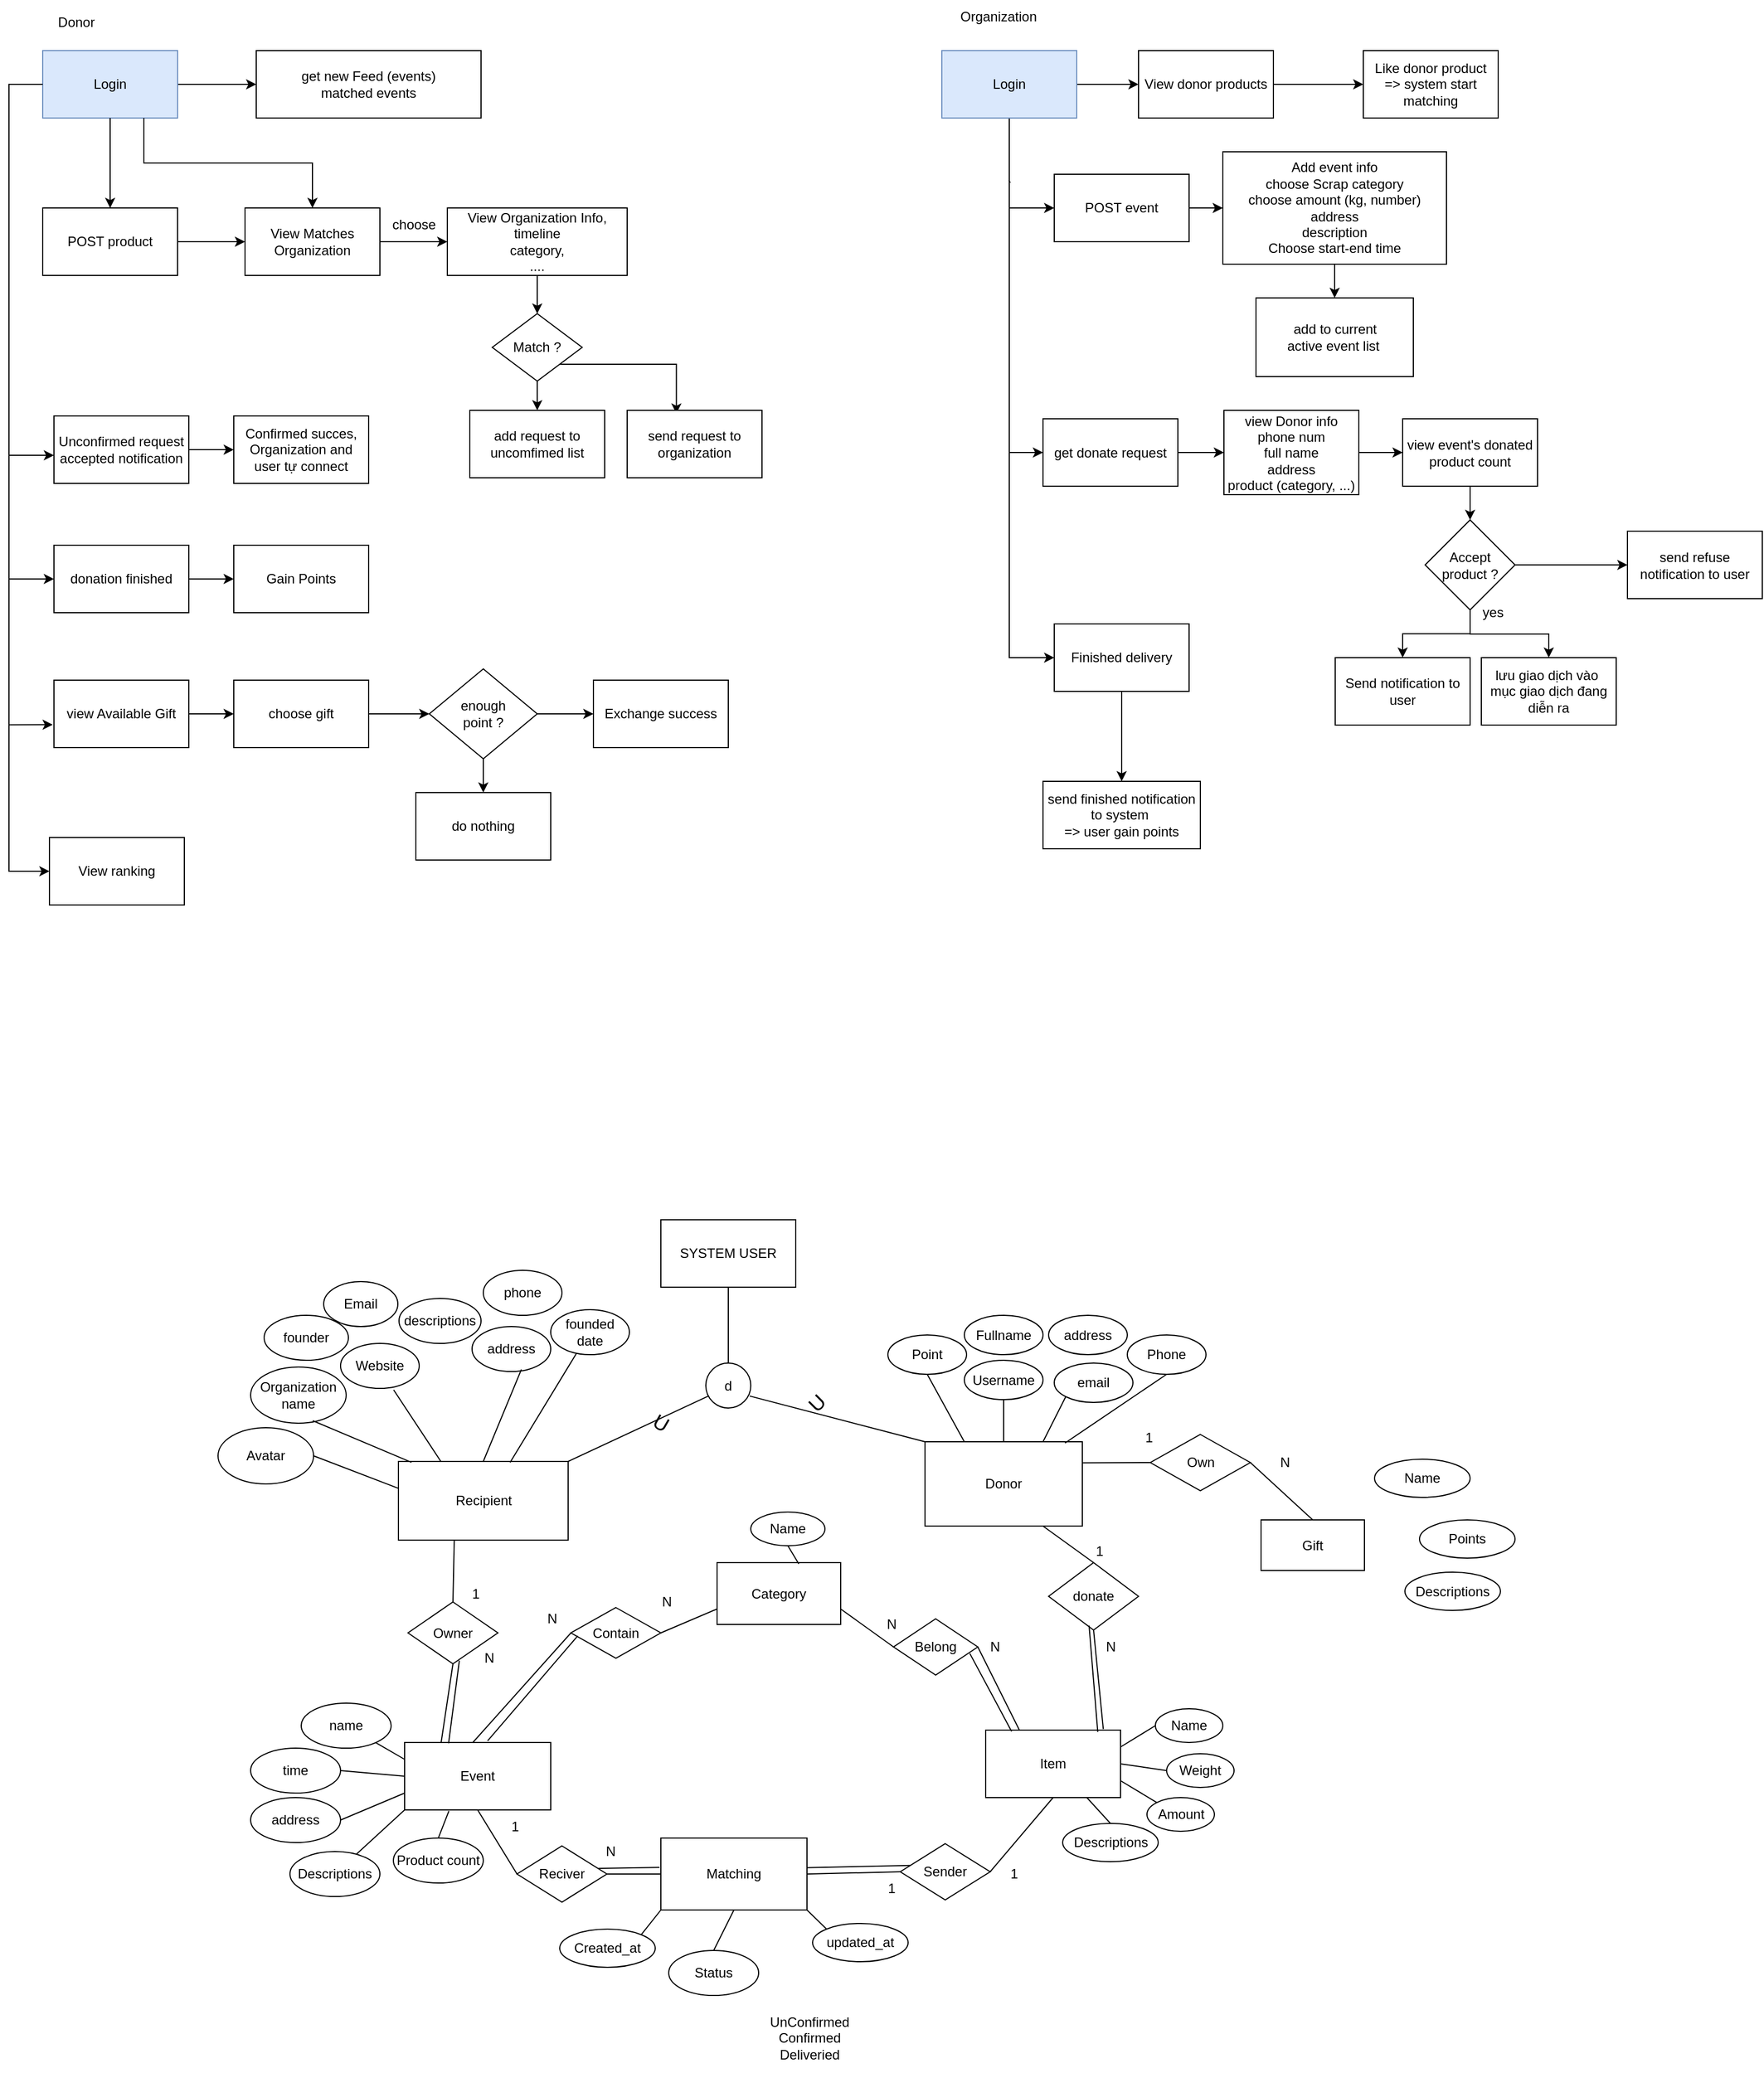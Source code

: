 <mxfile version="21.0.8" type="google"><diagram id="C5RBs43oDa-KdzZeNtuy" name="Page-1"><mxGraphModel grid="0" page="0" gridSize="10" guides="1" tooltips="1" connect="1" arrows="1" fold="1" pageScale="1" pageWidth="827" pageHeight="1169" math="0" shadow="0"><root><mxCell id="WIyWlLk6GJQsqaUBKTNV-0"/><mxCell id="WIyWlLk6GJQsqaUBKTNV-1" parent="WIyWlLk6GJQsqaUBKTNV-0"/><mxCell id="sd7J8IaDPT-aZM3Iu-fU-3" value="" style="edgeStyle=orthogonalEdgeStyle;rounded=0;orthogonalLoop=1;jettySize=auto;html=1;" edge="1" parent="WIyWlLk6GJQsqaUBKTNV-1" source="sd7J8IaDPT-aZM3Iu-fU-0" target="sd7J8IaDPT-aZM3Iu-fU-2"><mxGeometry relative="1" as="geometry"/></mxCell><mxCell id="sd7J8IaDPT-aZM3Iu-fU-6" value="" style="edgeStyle=orthogonalEdgeStyle;rounded=0;orthogonalLoop=1;jettySize=auto;html=1;" edge="1" parent="WIyWlLk6GJQsqaUBKTNV-1" source="sd7J8IaDPT-aZM3Iu-fU-0" target="sd7J8IaDPT-aZM3Iu-fU-5"><mxGeometry relative="1" as="geometry"/></mxCell><mxCell id="sd7J8IaDPT-aZM3Iu-fU-25" style="edgeStyle=orthogonalEdgeStyle;rounded=0;orthogonalLoop=1;jettySize=auto;html=1;" edge="1" parent="WIyWlLk6GJQsqaUBKTNV-1" source="sd7J8IaDPT-aZM3Iu-fU-0" target="sd7J8IaDPT-aZM3Iu-fU-22"><mxGeometry relative="1" as="geometry"><Array as="points"><mxPoint x="40" y="230"/><mxPoint x="40" y="560"/><mxPoint x="140" y="560"/></Array></mxGeometry></mxCell><mxCell id="sd7J8IaDPT-aZM3Iu-fU-36" style="edgeStyle=orthogonalEdgeStyle;rounded=0;orthogonalLoop=1;jettySize=auto;html=1;exitX=0.023;exitY=0.58;exitDx=0;exitDy=0;exitPerimeter=0;entryX=-0.009;entryY=0.661;entryDx=0;entryDy=0;entryPerimeter=0;" edge="1" parent="WIyWlLk6GJQsqaUBKTNV-1" source="sd7J8IaDPT-aZM3Iu-fU-0" target="sd7J8IaDPT-aZM3Iu-fU-37"><mxGeometry relative="1" as="geometry"><mxPoint x="80" y="800" as="targetPoint"/><Array as="points"><mxPoint x="70" y="235"/><mxPoint x="70" y="230"/><mxPoint x="40" y="230"/><mxPoint x="40" y="800"/></Array></mxGeometry></mxCell><mxCell id="sd7J8IaDPT-aZM3Iu-fU-47" style="edgeStyle=orthogonalEdgeStyle;rounded=0;orthogonalLoop=1;jettySize=auto;html=1;exitX=0;exitY=0.5;exitDx=0;exitDy=0;entryX=0;entryY=0.5;entryDx=0;entryDy=0;" edge="1" parent="WIyWlLk6GJQsqaUBKTNV-1" source="sd7J8IaDPT-aZM3Iu-fU-0" target="sd7J8IaDPT-aZM3Iu-fU-46"><mxGeometry relative="1" as="geometry"><mxPoint x="40" y="950" as="targetPoint"/><Array as="points"><mxPoint x="40" y="230"/><mxPoint x="40" y="930"/></Array></mxGeometry></mxCell><mxCell id="sd7J8IaDPT-aZM3Iu-fU-0" value="Login" style="rounded=0;whiteSpace=wrap;html=1;fillColor=#dae8fc;strokeColor=#6c8ebf;" vertex="1" parent="WIyWlLk6GJQsqaUBKTNV-1"><mxGeometry x="70" y="200" width="120" height="60" as="geometry"/></mxCell><mxCell id="sd7J8IaDPT-aZM3Iu-fU-1" value="Donor" style="text;html=1;strokeColor=none;fillColor=none;align=center;verticalAlign=middle;whiteSpace=wrap;rounded=0;" vertex="1" parent="WIyWlLk6GJQsqaUBKTNV-1"><mxGeometry x="70" y="160" width="60" height="30" as="geometry"/></mxCell><mxCell id="sd7J8IaDPT-aZM3Iu-fU-2" value="get new Feed (events)&lt;br&gt;matched events" style="rounded=0;whiteSpace=wrap;html=1;" vertex="1" parent="WIyWlLk6GJQsqaUBKTNV-1"><mxGeometry x="260" y="200" width="200" height="60" as="geometry"/></mxCell><mxCell id="sd7J8IaDPT-aZM3Iu-fU-9" value="" style="edgeStyle=orthogonalEdgeStyle;rounded=0;orthogonalLoop=1;jettySize=auto;html=1;exitX=0.75;exitY=1;exitDx=0;exitDy=0;" edge="1" parent="WIyWlLk6GJQsqaUBKTNV-1" source="sd7J8IaDPT-aZM3Iu-fU-0" target="sd7J8IaDPT-aZM3Iu-fU-8"><mxGeometry relative="1" as="geometry"/></mxCell><mxCell id="sd7J8IaDPT-aZM3Iu-fU-11" value="" style="edgeStyle=orthogonalEdgeStyle;rounded=0;orthogonalLoop=1;jettySize=auto;html=1;" edge="1" parent="WIyWlLk6GJQsqaUBKTNV-1" source="sd7J8IaDPT-aZM3Iu-fU-8" target="sd7J8IaDPT-aZM3Iu-fU-10"><mxGeometry relative="1" as="geometry"/></mxCell><mxCell id="sd7J8IaDPT-aZM3Iu-fU-8" value="View Matches Organization" style="rounded=0;whiteSpace=wrap;html=1;" vertex="1" parent="WIyWlLk6GJQsqaUBKTNV-1"><mxGeometry x="250" y="340" width="120" height="60" as="geometry"/></mxCell><mxCell id="sd7J8IaDPT-aZM3Iu-fU-18" value="" style="edgeStyle=orthogonalEdgeStyle;rounded=0;orthogonalLoop=1;jettySize=auto;html=1;" edge="1" parent="WIyWlLk6GJQsqaUBKTNV-1" source="sd7J8IaDPT-aZM3Iu-fU-10" target="sd7J8IaDPT-aZM3Iu-fU-17"><mxGeometry relative="1" as="geometry"/></mxCell><mxCell id="sd7J8IaDPT-aZM3Iu-fU-10" value="View Organization Info,&lt;br&gt;timeline&lt;br&gt;category,&lt;br&gt;...." style="rounded=0;whiteSpace=wrap;html=1;" vertex="1" parent="WIyWlLk6GJQsqaUBKTNV-1"><mxGeometry x="430" y="340" width="160" height="60" as="geometry"/></mxCell><mxCell id="sd7J8IaDPT-aZM3Iu-fU-16" value="choose" style="text;html=1;align=center;verticalAlign=middle;resizable=0;points=[];autosize=1;strokeColor=none;fillColor=none;" vertex="1" parent="WIyWlLk6GJQsqaUBKTNV-1"><mxGeometry x="370" y="340" width="60" height="30" as="geometry"/></mxCell><mxCell id="sd7J8IaDPT-aZM3Iu-fU-20" value="" style="edgeStyle=orthogonalEdgeStyle;rounded=0;orthogonalLoop=1;jettySize=auto;html=1;" edge="1" parent="WIyWlLk6GJQsqaUBKTNV-1" source="sd7J8IaDPT-aZM3Iu-fU-17" target="sd7J8IaDPT-aZM3Iu-fU-19"><mxGeometry relative="1" as="geometry"/></mxCell><mxCell id="sd7J8IaDPT-aZM3Iu-fU-27" style="edgeStyle=orthogonalEdgeStyle;rounded=0;orthogonalLoop=1;jettySize=auto;html=1;exitX=1;exitY=1;exitDx=0;exitDy=0;entryX=0.365;entryY=0.048;entryDx=0;entryDy=0;entryPerimeter=0;" edge="1" parent="WIyWlLk6GJQsqaUBKTNV-1" source="sd7J8IaDPT-aZM3Iu-fU-17" target="sd7J8IaDPT-aZM3Iu-fU-28"><mxGeometry relative="1" as="geometry"><mxPoint x="600" y="530" as="targetPoint"/></mxGeometry></mxCell><mxCell id="sd7J8IaDPT-aZM3Iu-fU-17" value="Match ?" style="rhombus;whiteSpace=wrap;html=1;rounded=0;" vertex="1" parent="WIyWlLk6GJQsqaUBKTNV-1"><mxGeometry x="470" y="434" width="80" height="60" as="geometry"/></mxCell><mxCell id="sd7J8IaDPT-aZM3Iu-fU-19" value="add request to uncomfimed list" style="whiteSpace=wrap;html=1;rounded=0;" vertex="1" parent="WIyWlLk6GJQsqaUBKTNV-1"><mxGeometry x="450" y="520" width="120" height="60" as="geometry"/></mxCell><mxCell id="sd7J8IaDPT-aZM3Iu-fU-31" value="" style="edgeStyle=orthogonalEdgeStyle;rounded=0;orthogonalLoop=1;jettySize=auto;html=1;" edge="1" parent="WIyWlLk6GJQsqaUBKTNV-1" source="sd7J8IaDPT-aZM3Iu-fU-22" target="sd7J8IaDPT-aZM3Iu-fU-30"><mxGeometry relative="1" as="geometry"/></mxCell><mxCell id="sd7J8IaDPT-aZM3Iu-fU-22" value="Unconfirmed request &lt;br&gt;accepted notification" style="rounded=0;whiteSpace=wrap;html=1;" vertex="1" parent="WIyWlLk6GJQsqaUBKTNV-1"><mxGeometry x="80" y="525" width="120" height="60" as="geometry"/></mxCell><mxCell id="sd7J8IaDPT-aZM3Iu-fU-24" value="" style="edgeStyle=orthogonalEdgeStyle;rounded=0;orthogonalLoop=1;jettySize=auto;html=1;endArrow=none;" edge="1" parent="WIyWlLk6GJQsqaUBKTNV-1" source="sd7J8IaDPT-aZM3Iu-fU-0" target="sd7J8IaDPT-aZM3Iu-fU-5"><mxGeometry relative="1" as="geometry"><mxPoint x="130" y="260" as="sourcePoint"/><mxPoint x="140" y="585" as="targetPoint"/></mxGeometry></mxCell><mxCell id="PFV_EeGXv5W2vhjSaYoJ-8" style="edgeStyle=orthogonalEdgeStyle;rounded=0;orthogonalLoop=1;jettySize=auto;html=1;exitX=1;exitY=0.5;exitDx=0;exitDy=0;" edge="1" parent="WIyWlLk6GJQsqaUBKTNV-1" source="sd7J8IaDPT-aZM3Iu-fU-5" target="sd7J8IaDPT-aZM3Iu-fU-8"><mxGeometry relative="1" as="geometry"/></mxCell><mxCell id="sd7J8IaDPT-aZM3Iu-fU-5" value="POST product" style="rounded=0;whiteSpace=wrap;html=1;" vertex="1" parent="WIyWlLk6GJQsqaUBKTNV-1"><mxGeometry x="70" y="340" width="120" height="60" as="geometry"/></mxCell><mxCell id="sd7J8IaDPT-aZM3Iu-fU-28" value="send request to organization" style="whiteSpace=wrap;html=1;rounded=0;" vertex="1" parent="WIyWlLk6GJQsqaUBKTNV-1"><mxGeometry x="590" y="520" width="120" height="60" as="geometry"/></mxCell><mxCell id="sd7J8IaDPT-aZM3Iu-fU-30" value="Confirmed succes,&lt;br&gt;Organization and user tự connect" style="rounded=0;whiteSpace=wrap;html=1;" vertex="1" parent="WIyWlLk6GJQsqaUBKTNV-1"><mxGeometry x="240" y="525" width="120" height="60" as="geometry"/></mxCell><mxCell id="sd7J8IaDPT-aZM3Iu-fU-32" value="" style="endArrow=classic;html=1;rounded=0;exitX=0;exitY=0.5;exitDx=0;exitDy=0;entryX=0;entryY=0.5;entryDx=0;entryDy=0;" edge="1" parent="WIyWlLk6GJQsqaUBKTNV-1" source="sd7J8IaDPT-aZM3Iu-fU-0" target="sd7J8IaDPT-aZM3Iu-fU-33"><mxGeometry width="50" height="50" relative="1" as="geometry"><mxPoint x="440" y="460" as="sourcePoint"/><mxPoint x="70" y="670" as="targetPoint"/><Array as="points"><mxPoint x="40" y="230"/><mxPoint x="40" y="245"/><mxPoint x="40" y="670"/></Array></mxGeometry></mxCell><mxCell id="sd7J8IaDPT-aZM3Iu-fU-35" value="" style="edgeStyle=orthogonalEdgeStyle;rounded=0;orthogonalLoop=1;jettySize=auto;html=1;" edge="1" parent="WIyWlLk6GJQsqaUBKTNV-1" source="sd7J8IaDPT-aZM3Iu-fU-33" target="sd7J8IaDPT-aZM3Iu-fU-34"><mxGeometry relative="1" as="geometry"/></mxCell><mxCell id="sd7J8IaDPT-aZM3Iu-fU-33" value="donation finished" style="rounded=0;whiteSpace=wrap;html=1;" vertex="1" parent="WIyWlLk6GJQsqaUBKTNV-1"><mxGeometry x="80" y="640" width="120" height="60" as="geometry"/></mxCell><mxCell id="sd7J8IaDPT-aZM3Iu-fU-34" value="Gain Points" style="whiteSpace=wrap;html=1;rounded=0;" vertex="1" parent="WIyWlLk6GJQsqaUBKTNV-1"><mxGeometry x="240" y="640" width="120" height="60" as="geometry"/></mxCell><mxCell id="sd7J8IaDPT-aZM3Iu-fU-39" value="" style="edgeStyle=orthogonalEdgeStyle;rounded=0;orthogonalLoop=1;jettySize=auto;html=1;" edge="1" parent="WIyWlLk6GJQsqaUBKTNV-1" source="sd7J8IaDPT-aZM3Iu-fU-37" target="sd7J8IaDPT-aZM3Iu-fU-38"><mxGeometry relative="1" as="geometry"/></mxCell><mxCell id="sd7J8IaDPT-aZM3Iu-fU-37" value="view Available Gift" style="rounded=0;whiteSpace=wrap;html=1;" vertex="1" parent="WIyWlLk6GJQsqaUBKTNV-1"><mxGeometry x="80" y="760" width="120" height="60" as="geometry"/></mxCell><mxCell id="sd7J8IaDPT-aZM3Iu-fU-41" value="" style="edgeStyle=orthogonalEdgeStyle;rounded=0;orthogonalLoop=1;jettySize=auto;html=1;" edge="1" parent="WIyWlLk6GJQsqaUBKTNV-1" source="sd7J8IaDPT-aZM3Iu-fU-38" target="sd7J8IaDPT-aZM3Iu-fU-40"><mxGeometry relative="1" as="geometry"/></mxCell><mxCell id="sd7J8IaDPT-aZM3Iu-fU-38" value="choose gift" style="rounded=0;whiteSpace=wrap;html=1;" vertex="1" parent="WIyWlLk6GJQsqaUBKTNV-1"><mxGeometry x="240" y="760" width="120" height="60" as="geometry"/></mxCell><mxCell id="sd7J8IaDPT-aZM3Iu-fU-43" value="" style="edgeStyle=orthogonalEdgeStyle;rounded=0;orthogonalLoop=1;jettySize=auto;html=1;" edge="1" parent="WIyWlLk6GJQsqaUBKTNV-1" source="sd7J8IaDPT-aZM3Iu-fU-40" target="sd7J8IaDPT-aZM3Iu-fU-42"><mxGeometry relative="1" as="geometry"/></mxCell><mxCell id="sd7J8IaDPT-aZM3Iu-fU-45" value="" style="edgeStyle=orthogonalEdgeStyle;rounded=0;orthogonalLoop=1;jettySize=auto;html=1;" edge="1" parent="WIyWlLk6GJQsqaUBKTNV-1" source="sd7J8IaDPT-aZM3Iu-fU-40" target="sd7J8IaDPT-aZM3Iu-fU-44"><mxGeometry relative="1" as="geometry"/></mxCell><mxCell id="sd7J8IaDPT-aZM3Iu-fU-40" value="enough&lt;br&gt;point ?" style="rhombus;whiteSpace=wrap;html=1;rounded=0;" vertex="1" parent="WIyWlLk6GJQsqaUBKTNV-1"><mxGeometry x="414" y="750" width="96" height="80" as="geometry"/></mxCell><mxCell id="sd7J8IaDPT-aZM3Iu-fU-42" value="Exchange success" style="whiteSpace=wrap;html=1;rounded=0;" vertex="1" parent="WIyWlLk6GJQsqaUBKTNV-1"><mxGeometry x="560" y="760" width="120" height="60" as="geometry"/></mxCell><mxCell id="sd7J8IaDPT-aZM3Iu-fU-44" value="do nothing" style="whiteSpace=wrap;html=1;rounded=0;" vertex="1" parent="WIyWlLk6GJQsqaUBKTNV-1"><mxGeometry x="402" y="860" width="120" height="60" as="geometry"/></mxCell><mxCell id="sd7J8IaDPT-aZM3Iu-fU-46" value="View ranking" style="rounded=0;whiteSpace=wrap;html=1;" vertex="1" parent="WIyWlLk6GJQsqaUBKTNV-1"><mxGeometry x="76" y="900" width="120" height="60" as="geometry"/></mxCell><mxCell id="sd7J8IaDPT-aZM3Iu-fU-55" value="`" style="edgeStyle=orthogonalEdgeStyle;rounded=0;orthogonalLoop=1;jettySize=auto;html=1;exitX=0.5;exitY=1;exitDx=0;exitDy=0;entryX=0;entryY=0.5;entryDx=0;entryDy=0;" edge="1" parent="WIyWlLk6GJQsqaUBKTNV-1" source="sd7J8IaDPT-aZM3Iu-fU-48" target="sd7J8IaDPT-aZM3Iu-fU-54"><mxGeometry relative="1" as="geometry"/></mxCell><mxCell id="sd7J8IaDPT-aZM3Iu-fU-62" style="edgeStyle=orthogonalEdgeStyle;rounded=0;orthogonalLoop=1;jettySize=auto;html=1;entryX=0;entryY=0.5;entryDx=0;entryDy=0;" edge="1" parent="WIyWlLk6GJQsqaUBKTNV-1" source="sd7J8IaDPT-aZM3Iu-fU-48" target="sd7J8IaDPT-aZM3Iu-fU-63"><mxGeometry relative="1" as="geometry"><mxPoint x="930" y="550" as="targetPoint"/></mxGeometry></mxCell><mxCell id="sd7J8IaDPT-aZM3Iu-fU-74" style="edgeStyle=orthogonalEdgeStyle;rounded=0;orthogonalLoop=1;jettySize=auto;html=1;entryX=0;entryY=0.5;entryDx=0;entryDy=0;" edge="1" parent="WIyWlLk6GJQsqaUBKTNV-1" source="sd7J8IaDPT-aZM3Iu-fU-48" target="sd7J8IaDPT-aZM3Iu-fU-75"><mxGeometry relative="1" as="geometry"><mxPoint x="1000" y="740" as="targetPoint"/><Array as="points"><mxPoint x="930" y="740"/></Array></mxGeometry></mxCell><mxCell id="PFV_EeGXv5W2vhjSaYoJ-3" style="edgeStyle=orthogonalEdgeStyle;rounded=0;orthogonalLoop=1;jettySize=auto;html=1;exitX=1;exitY=0.5;exitDx=0;exitDy=0;entryX=0;entryY=0.5;entryDx=0;entryDy=0;" edge="1" parent="WIyWlLk6GJQsqaUBKTNV-1" source="sd7J8IaDPT-aZM3Iu-fU-48" target="PFV_EeGXv5W2vhjSaYoJ-2"><mxGeometry relative="1" as="geometry"/></mxCell><mxCell id="sd7J8IaDPT-aZM3Iu-fU-48" value="Login" style="rounded=0;whiteSpace=wrap;html=1;fillColor=#dae8fc;strokeColor=#6c8ebf;" vertex="1" parent="WIyWlLk6GJQsqaUBKTNV-1"><mxGeometry x="870" y="200" width="120" height="60" as="geometry"/></mxCell><mxCell id="sd7J8IaDPT-aZM3Iu-fU-49" value="Organization" style="text;html=1;align=center;verticalAlign=middle;resizable=0;points=[];autosize=1;strokeColor=none;fillColor=none;" vertex="1" parent="WIyWlLk6GJQsqaUBKTNV-1"><mxGeometry x="875" y="155" width="90" height="30" as="geometry"/></mxCell><mxCell id="sd7J8IaDPT-aZM3Iu-fU-58" value="" style="edgeStyle=orthogonalEdgeStyle;rounded=0;orthogonalLoop=1;jettySize=auto;html=1;entryX=0;entryY=0.5;entryDx=0;entryDy=0;" edge="1" parent="WIyWlLk6GJQsqaUBKTNV-1" source="sd7J8IaDPT-aZM3Iu-fU-54" target="sd7J8IaDPT-aZM3Iu-fU-57"><mxGeometry relative="1" as="geometry"/></mxCell><mxCell id="sd7J8IaDPT-aZM3Iu-fU-54" value="POST event" style="rounded=0;whiteSpace=wrap;html=1;" vertex="1" parent="WIyWlLk6GJQsqaUBKTNV-1"><mxGeometry x="970" y="310" width="120" height="60" as="geometry"/></mxCell><mxCell id="sd7J8IaDPT-aZM3Iu-fU-60" value="" style="edgeStyle=orthogonalEdgeStyle;rounded=0;orthogonalLoop=1;jettySize=auto;html=1;" edge="1" parent="WIyWlLk6GJQsqaUBKTNV-1" source="sd7J8IaDPT-aZM3Iu-fU-57" target="sd7J8IaDPT-aZM3Iu-fU-59"><mxGeometry relative="1" as="geometry"/></mxCell><mxCell id="sd7J8IaDPT-aZM3Iu-fU-57" value="Add event info&lt;br&gt;choose Scrap category&lt;br&gt;choose amount (kg, number)&lt;br&gt;address&lt;br&gt;description&lt;br&gt;Choose start-end time" style="rounded=0;whiteSpace=wrap;html=1;" vertex="1" parent="WIyWlLk6GJQsqaUBKTNV-1"><mxGeometry x="1120" y="290" width="199" height="100" as="geometry"/></mxCell><mxCell id="sd7J8IaDPT-aZM3Iu-fU-59" value="add to current &lt;br&gt;active event list&amp;nbsp;" style="rounded=0;whiteSpace=wrap;html=1;" vertex="1" parent="WIyWlLk6GJQsqaUBKTNV-1"><mxGeometry x="1149.5" y="420" width="140" height="70" as="geometry"/></mxCell><mxCell id="sd7J8IaDPT-aZM3Iu-fU-65" value="" style="edgeStyle=orthogonalEdgeStyle;rounded=0;orthogonalLoop=1;jettySize=auto;html=1;" edge="1" parent="WIyWlLk6GJQsqaUBKTNV-1" source="sd7J8IaDPT-aZM3Iu-fU-63" target="sd7J8IaDPT-aZM3Iu-fU-64"><mxGeometry relative="1" as="geometry"/></mxCell><mxCell id="sd7J8IaDPT-aZM3Iu-fU-63" value="get donate request" style="rounded=0;whiteSpace=wrap;html=1;" vertex="1" parent="WIyWlLk6GJQsqaUBKTNV-1"><mxGeometry x="960" y="527.5" width="120" height="60" as="geometry"/></mxCell><mxCell id="sd7J8IaDPT-aZM3Iu-fU-67" value="" style="edgeStyle=orthogonalEdgeStyle;rounded=0;orthogonalLoop=1;jettySize=auto;html=1;" edge="1" parent="WIyWlLk6GJQsqaUBKTNV-1" source="sd7J8IaDPT-aZM3Iu-fU-64" target="sd7J8IaDPT-aZM3Iu-fU-66"><mxGeometry relative="1" as="geometry"/></mxCell><mxCell id="sd7J8IaDPT-aZM3Iu-fU-64" value="view Donor info&lt;br&gt;phone num&lt;br&gt;full name&lt;br&gt;address&lt;br&gt;product (category, ...)" style="rounded=0;whiteSpace=wrap;html=1;" vertex="1" parent="WIyWlLk6GJQsqaUBKTNV-1"><mxGeometry x="1121" y="520" width="120" height="75" as="geometry"/></mxCell><mxCell id="sd7J8IaDPT-aZM3Iu-fU-69" value="" style="edgeStyle=orthogonalEdgeStyle;rounded=0;orthogonalLoop=1;jettySize=auto;html=1;exitX=0.5;exitY=1;exitDx=0;exitDy=0;" edge="1" parent="WIyWlLk6GJQsqaUBKTNV-1" source="sd7J8IaDPT-aZM3Iu-fU-66" target="sd7J8IaDPT-aZM3Iu-fU-68"><mxGeometry relative="1" as="geometry"><mxPoint x="1340" y="597.5" as="sourcePoint"/></mxGeometry></mxCell><mxCell id="sd7J8IaDPT-aZM3Iu-fU-66" value="view event's donated product count" style="rounded=0;whiteSpace=wrap;html=1;" vertex="1" parent="WIyWlLk6GJQsqaUBKTNV-1"><mxGeometry x="1280" y="527.5" width="120" height="60" as="geometry"/></mxCell><mxCell id="sd7J8IaDPT-aZM3Iu-fU-71" value="" style="edgeStyle=orthogonalEdgeStyle;rounded=0;orthogonalLoop=1;jettySize=auto;html=1;" edge="1" parent="WIyWlLk6GJQsqaUBKTNV-1" source="sd7J8IaDPT-aZM3Iu-fU-68" target="sd7J8IaDPT-aZM3Iu-fU-70"><mxGeometry relative="1" as="geometry"/></mxCell><mxCell id="sd7J8IaDPT-aZM3Iu-fU-72" style="edgeStyle=orthogonalEdgeStyle;rounded=0;orthogonalLoop=1;jettySize=auto;html=1;exitX=0.5;exitY=1;exitDx=0;exitDy=0;entryX=0.5;entryY=0;entryDx=0;entryDy=0;" edge="1" parent="WIyWlLk6GJQsqaUBKTNV-1" source="sd7J8IaDPT-aZM3Iu-fU-68" target="sd7J8IaDPT-aZM3Iu-fU-73"><mxGeometry relative="1" as="geometry"><mxPoint x="1440" y="740" as="targetPoint"/><Array as="points"><mxPoint x="1340" y="719"/><mxPoint x="1410" y="719"/><mxPoint x="1410" y="740"/></Array></mxGeometry></mxCell><mxCell id="sd7J8IaDPT-aZM3Iu-fU-80" value="" style="edgeStyle=orthogonalEdgeStyle;rounded=0;orthogonalLoop=1;jettySize=auto;html=1;" edge="1" parent="WIyWlLk6GJQsqaUBKTNV-1" source="sd7J8IaDPT-aZM3Iu-fU-68" target="sd7J8IaDPT-aZM3Iu-fU-79"><mxGeometry relative="1" as="geometry"/></mxCell><mxCell id="sd7J8IaDPT-aZM3Iu-fU-68" value="Accept product ?" style="rhombus;whiteSpace=wrap;html=1;rounded=0;" vertex="1" parent="WIyWlLk6GJQsqaUBKTNV-1"><mxGeometry x="1300" y="617.5" width="80" height="80" as="geometry"/></mxCell><mxCell id="sd7J8IaDPT-aZM3Iu-fU-70" value="Send notification to user" style="whiteSpace=wrap;html=1;rounded=0;" vertex="1" parent="WIyWlLk6GJQsqaUBKTNV-1"><mxGeometry x="1220" y="740" width="120" height="60" as="geometry"/></mxCell><mxCell id="sd7J8IaDPT-aZM3Iu-fU-73" value="lưu giao dịch vào&amp;nbsp;&lt;br&gt;mục giao dịch đang diễn ra" style="rounded=0;whiteSpace=wrap;html=1;" vertex="1" parent="WIyWlLk6GJQsqaUBKTNV-1"><mxGeometry x="1350" y="740" width="120" height="60" as="geometry"/></mxCell><mxCell id="sd7J8IaDPT-aZM3Iu-fU-77" value="" style="edgeStyle=orthogonalEdgeStyle;rounded=0;orthogonalLoop=1;jettySize=auto;html=1;" edge="1" parent="WIyWlLk6GJQsqaUBKTNV-1" source="sd7J8IaDPT-aZM3Iu-fU-75" target="sd7J8IaDPT-aZM3Iu-fU-76"><mxGeometry relative="1" as="geometry"/></mxCell><mxCell id="sd7J8IaDPT-aZM3Iu-fU-75" value="Finished delivery" style="rounded=0;whiteSpace=wrap;html=1;" vertex="1" parent="WIyWlLk6GJQsqaUBKTNV-1"><mxGeometry x="970" y="710" width="120" height="60" as="geometry"/></mxCell><mxCell id="sd7J8IaDPT-aZM3Iu-fU-76" value="send finished notification to system&amp;nbsp;&lt;br&gt;=&amp;gt; user gain points" style="rounded=0;whiteSpace=wrap;html=1;" vertex="1" parent="WIyWlLk6GJQsqaUBKTNV-1"><mxGeometry x="960" y="850" width="140" height="60" as="geometry"/></mxCell><mxCell id="sd7J8IaDPT-aZM3Iu-fU-78" value="yes" style="text;html=1;align=center;verticalAlign=middle;resizable=0;points=[];autosize=1;strokeColor=none;fillColor=none;" vertex="1" parent="WIyWlLk6GJQsqaUBKTNV-1"><mxGeometry x="1340" y="685" width="40" height="30" as="geometry"/></mxCell><mxCell id="sd7J8IaDPT-aZM3Iu-fU-79" value="send refuse notification to user" style="whiteSpace=wrap;html=1;rounded=0;" vertex="1" parent="WIyWlLk6GJQsqaUBKTNV-1"><mxGeometry x="1480" y="627.5" width="120" height="60" as="geometry"/></mxCell><mxCell id="sd7J8IaDPT-aZM3Iu-fU-81" value="SYSTEM USER" style="rounded=0;whiteSpace=wrap;html=1;" vertex="1" parent="WIyWlLk6GJQsqaUBKTNV-1"><mxGeometry x="620" y="1240" width="120" height="60" as="geometry"/></mxCell><mxCell id="sd7J8IaDPT-aZM3Iu-fU-83" value="" style="endArrow=none;html=1;rounded=0;entryX=0.5;entryY=1;entryDx=0;entryDy=0;exitX=0.5;exitY=0;exitDx=0;exitDy=0;" edge="1" parent="WIyWlLk6GJQsqaUBKTNV-1" source="sd7J8IaDPT-aZM3Iu-fU-86" target="sd7J8IaDPT-aZM3Iu-fU-81"><mxGeometry width="50" height="50" relative="1" as="geometry"><mxPoint x="630" y="1400" as="sourcePoint"/><mxPoint x="680" y="1420" as="targetPoint"/></mxGeometry></mxCell><mxCell id="sd7J8IaDPT-aZM3Iu-fU-86" value="d" style="ellipse;whiteSpace=wrap;html=1;aspect=fixed;" vertex="1" parent="WIyWlLk6GJQsqaUBKTNV-1"><mxGeometry x="660" y="1367.5" width="40" height="40" as="geometry"/></mxCell><mxCell id="sd7J8IaDPT-aZM3Iu-fU-87" value="Recipient" style="rounded=0;whiteSpace=wrap;html=1;" vertex="1" parent="WIyWlLk6GJQsqaUBKTNV-1"><mxGeometry x="386.5" y="1455" width="151" height="70" as="geometry"/></mxCell><mxCell id="sd7J8IaDPT-aZM3Iu-fU-88" value="Donor" style="rounded=0;whiteSpace=wrap;html=1;container=1;" vertex="1" parent="WIyWlLk6GJQsqaUBKTNV-1"><mxGeometry x="855" y="1437.5" width="140" height="75" as="geometry"><mxRectangle x="810" y="1450" width="70" height="30" as="alternateBounds"/></mxGeometry></mxCell><mxCell id="sd7J8IaDPT-aZM3Iu-fU-89" value="" style="endArrow=none;html=1;rounded=0;entryX=0.058;entryY=0.733;entryDx=0;entryDy=0;entryPerimeter=0;exitX=1;exitY=0;exitDx=0;exitDy=0;" edge="1" parent="WIyWlLk6GJQsqaUBKTNV-1" source="sd7J8IaDPT-aZM3Iu-fU-87" target="sd7J8IaDPT-aZM3Iu-fU-86"><mxGeometry width="50" height="50" relative="1" as="geometry"><mxPoint x="560" y="1470" as="sourcePoint"/><mxPoint x="610" y="1420" as="targetPoint"/></mxGeometry></mxCell><mxCell id="sd7J8IaDPT-aZM3Iu-fU-90" value="" style="endArrow=none;html=1;rounded=0;entryX=0.975;entryY=0.733;entryDx=0;entryDy=0;entryPerimeter=0;exitX=0;exitY=0;exitDx=0;exitDy=0;" edge="1" parent="WIyWlLk6GJQsqaUBKTNV-1" source="sd7J8IaDPT-aZM3Iu-fU-88" target="sd7J8IaDPT-aZM3Iu-fU-86"><mxGeometry width="50" height="50" relative="1" as="geometry"><mxPoint x="700" y="1450" as="sourcePoint"/><mxPoint x="680" y="1420" as="targetPoint"/></mxGeometry></mxCell><mxCell id="sd7J8IaDPT-aZM3Iu-fU-92" value="Organization name" style="ellipse;whiteSpace=wrap;html=1;" vertex="1" parent="WIyWlLk6GJQsqaUBKTNV-1"><mxGeometry x="255" y="1371" width="85" height="50" as="geometry"/></mxCell><mxCell id="sd7J8IaDPT-aZM3Iu-fU-93" value="Email" style="ellipse;whiteSpace=wrap;html=1;" vertex="1" parent="WIyWlLk6GJQsqaUBKTNV-1"><mxGeometry x="320" y="1295" width="66" height="40" as="geometry"/></mxCell><mxCell id="sd7J8IaDPT-aZM3Iu-fU-94" value="phone" style="ellipse;whiteSpace=wrap;html=1;" vertex="1" parent="WIyWlLk6GJQsqaUBKTNV-1"><mxGeometry x="462" y="1285" width="70" height="40" as="geometry"/></mxCell><mxCell id="sd7J8IaDPT-aZM3Iu-fU-95" value="Website" style="ellipse;whiteSpace=wrap;html=1;" vertex="1" parent="WIyWlLk6GJQsqaUBKTNV-1"><mxGeometry x="335" y="1350" width="70" height="40" as="geometry"/></mxCell><mxCell id="sd7J8IaDPT-aZM3Iu-fU-96" value="founder" style="ellipse;whiteSpace=wrap;html=1;" vertex="1" parent="WIyWlLk6GJQsqaUBKTNV-1"><mxGeometry x="267" y="1325" width="75" height="40" as="geometry"/></mxCell><mxCell id="sd7J8IaDPT-aZM3Iu-fU-97" value="descriptions" style="ellipse;whiteSpace=wrap;html=1;" vertex="1" parent="WIyWlLk6GJQsqaUBKTNV-1"><mxGeometry x="387" y="1310" width="73" height="40" as="geometry"/></mxCell><mxCell id="sd7J8IaDPT-aZM3Iu-fU-98" value="founded date" style="ellipse;whiteSpace=wrap;html=1;" vertex="1" parent="WIyWlLk6GJQsqaUBKTNV-1"><mxGeometry x="522" y="1320" width="70" height="40" as="geometry"/></mxCell><mxCell id="sd7J8IaDPT-aZM3Iu-fU-99" value="address" style="ellipse;whiteSpace=wrap;html=1;" vertex="1" parent="WIyWlLk6GJQsqaUBKTNV-1"><mxGeometry x="452" y="1335" width="70" height="40" as="geometry"/></mxCell><mxCell id="sd7J8IaDPT-aZM3Iu-fU-100" style="edgeStyle=orthogonalEdgeStyle;rounded=0;orthogonalLoop=1;jettySize=auto;html=1;exitX=0.5;exitY=1;exitDx=0;exitDy=0;" edge="1" parent="WIyWlLk6GJQsqaUBKTNV-1" source="sd7J8IaDPT-aZM3Iu-fU-99" target="sd7J8IaDPT-aZM3Iu-fU-99"><mxGeometry relative="1" as="geometry"/></mxCell><mxCell id="sd7J8IaDPT-aZM3Iu-fU-101" value="Username" style="ellipse;whiteSpace=wrap;html=1;" vertex="1" parent="WIyWlLk6GJQsqaUBKTNV-1"><mxGeometry x="890" y="1365" width="70" height="35" as="geometry"/></mxCell><mxCell id="sd7J8IaDPT-aZM3Iu-fU-105" value="Fullname" style="ellipse;whiteSpace=wrap;html=1;" vertex="1" parent="WIyWlLk6GJQsqaUBKTNV-1"><mxGeometry x="890" y="1325" width="70" height="35" as="geometry"/></mxCell><mxCell id="sd7J8IaDPT-aZM3Iu-fU-106" value="Phone" style="ellipse;whiteSpace=wrap;html=1;" vertex="1" parent="WIyWlLk6GJQsqaUBKTNV-1"><mxGeometry x="1035" y="1342.5" width="70" height="35" as="geometry"/></mxCell><mxCell id="sd7J8IaDPT-aZM3Iu-fU-107" value="email" style="ellipse;whiteSpace=wrap;html=1;" vertex="1" parent="WIyWlLk6GJQsqaUBKTNV-1"><mxGeometry x="970" y="1367.5" width="70" height="35" as="geometry"/></mxCell><mxCell id="sd7J8IaDPT-aZM3Iu-fU-108" value="address" style="ellipse;whiteSpace=wrap;html=1;" vertex="1" parent="WIyWlLk6GJQsqaUBKTNV-1"><mxGeometry x="965" y="1325" width="70" height="35" as="geometry"/></mxCell><mxCell id="sd7J8IaDPT-aZM3Iu-fU-109" value="Event" style="rounded=0;whiteSpace=wrap;html=1;" vertex="1" parent="WIyWlLk6GJQsqaUBKTNV-1"><mxGeometry x="392" y="1705" width="130" height="60" as="geometry"/></mxCell><mxCell id="sd7J8IaDPT-aZM3Iu-fU-110" value="Item" style="rounded=0;whiteSpace=wrap;html=1;" vertex="1" parent="WIyWlLk6GJQsqaUBKTNV-1"><mxGeometry x="909" y="1694" width="120" height="60" as="geometry"/></mxCell><mxCell id="sd7J8IaDPT-aZM3Iu-fU-111" value="Category" style="rounded=0;whiteSpace=wrap;html=1;" vertex="1" parent="WIyWlLk6GJQsqaUBKTNV-1"><mxGeometry x="670" y="1545" width="110" height="55" as="geometry"/></mxCell><mxCell id="sd7J8IaDPT-aZM3Iu-fU-114" value="Point" style="ellipse;whiteSpace=wrap;html=1;" vertex="1" parent="WIyWlLk6GJQsqaUBKTNV-1"><mxGeometry x="822" y="1342.5" width="70" height="35" as="geometry"/></mxCell><mxCell id="sd7J8IaDPT-aZM3Iu-fU-115" value="donate" style="rhombus;whiteSpace=wrap;html=1;" vertex="1" parent="WIyWlLk6GJQsqaUBKTNV-1"><mxGeometry x="965" y="1545" width="80" height="60" as="geometry"/></mxCell><mxCell id="sd7J8IaDPT-aZM3Iu-fU-117" value="" style="endArrow=none;html=1;rounded=0;entryX=0.75;entryY=1;entryDx=0;entryDy=0;exitX=0.5;exitY=0;exitDx=0;exitDy=0;" edge="1" parent="WIyWlLk6GJQsqaUBKTNV-1" source="sd7J8IaDPT-aZM3Iu-fU-115" target="sd7J8IaDPT-aZM3Iu-fU-88"><mxGeometry width="50" height="50" relative="1" as="geometry"><mxPoint x="800" y="1650" as="sourcePoint"/><mxPoint x="850" y="1600" as="targetPoint"/></mxGeometry></mxCell><mxCell id="sd7J8IaDPT-aZM3Iu-fU-119" value="" style="endArrow=none;html=1;rounded=0;entryX=0.5;entryY=1;entryDx=0;entryDy=0;exitX=0.872;exitY=-0.016;exitDx=0;exitDy=0;exitPerimeter=0;" edge="1" parent="WIyWlLk6GJQsqaUBKTNV-1" source="sd7J8IaDPT-aZM3Iu-fU-110" target="sd7J8IaDPT-aZM3Iu-fU-115"><mxGeometry width="50" height="50" relative="1" as="geometry"><mxPoint x="800" y="1650" as="sourcePoint"/><mxPoint x="850" y="1600" as="targetPoint"/></mxGeometry></mxCell><mxCell id="sd7J8IaDPT-aZM3Iu-fU-121" value="1" style="text;html=1;align=center;verticalAlign=middle;resizable=0;points=[];autosize=1;strokeColor=none;fillColor=none;" vertex="1" parent="WIyWlLk6GJQsqaUBKTNV-1"><mxGeometry x="995" y="1520" width="30" height="30" as="geometry"/></mxCell><mxCell id="sd7J8IaDPT-aZM3Iu-fU-122" value="N" style="text;html=1;align=center;verticalAlign=middle;resizable=0;points=[];autosize=1;strokeColor=none;fillColor=none;" vertex="1" parent="WIyWlLk6GJQsqaUBKTNV-1"><mxGeometry x="1005" y="1605" width="30" height="30" as="geometry"/></mxCell><mxCell id="sd7J8IaDPT-aZM3Iu-fU-123" value="" style="endArrow=none;html=1;rounded=0;entryX=0.45;entryY=0.935;entryDx=0;entryDy=0;entryPerimeter=0;exitX=0.831;exitY=0.027;exitDx=0;exitDy=0;exitPerimeter=0;" edge="1" parent="WIyWlLk6GJQsqaUBKTNV-1" source="sd7J8IaDPT-aZM3Iu-fU-110" target="sd7J8IaDPT-aZM3Iu-fU-115"><mxGeometry width="50" height="50" relative="1" as="geometry"><mxPoint x="900" y="1710" as="sourcePoint"/><mxPoint x="910" y="1640" as="targetPoint"/></mxGeometry></mxCell><mxCell id="sd7J8IaDPT-aZM3Iu-fU-126" value="Belong" style="rhombus;whiteSpace=wrap;html=1;" vertex="1" parent="WIyWlLk6GJQsqaUBKTNV-1"><mxGeometry x="827" y="1595" width="75" height="50" as="geometry"/></mxCell><mxCell id="sd7J8IaDPT-aZM3Iu-fU-127" value="" style="endArrow=none;html=1;rounded=0;entryX=1;entryY=0.75;entryDx=0;entryDy=0;exitX=0;exitY=0.5;exitDx=0;exitDy=0;" edge="1" parent="WIyWlLk6GJQsqaUBKTNV-1" source="sd7J8IaDPT-aZM3Iu-fU-126" target="sd7J8IaDPT-aZM3Iu-fU-111"><mxGeometry width="50" height="50" relative="1" as="geometry"><mxPoint x="800" y="1650" as="sourcePoint"/><mxPoint x="850" y="1600" as="targetPoint"/></mxGeometry></mxCell><mxCell id="sd7J8IaDPT-aZM3Iu-fU-128" value="" style="endArrow=none;html=1;rounded=0;entryX=1;entryY=0.5;entryDx=0;entryDy=0;exitX=0.25;exitY=0;exitDx=0;exitDy=0;" edge="1" parent="WIyWlLk6GJQsqaUBKTNV-1" source="sd7J8IaDPT-aZM3Iu-fU-110" target="sd7J8IaDPT-aZM3Iu-fU-126"><mxGeometry width="50" height="50" relative="1" as="geometry"><mxPoint x="800" y="1650" as="sourcePoint"/><mxPoint x="850" y="1600" as="targetPoint"/></mxGeometry></mxCell><mxCell id="sd7J8IaDPT-aZM3Iu-fU-129" value="" style="endArrow=none;html=1;rounded=0;entryX=0.905;entryY=0.616;entryDx=0;entryDy=0;entryPerimeter=0;exitX=0.192;exitY=0.018;exitDx=0;exitDy=0;exitPerimeter=0;" edge="1" parent="WIyWlLk6GJQsqaUBKTNV-1" source="sd7J8IaDPT-aZM3Iu-fU-110" target="sd7J8IaDPT-aZM3Iu-fU-126"><mxGeometry width="50" height="50" relative="1" as="geometry"><mxPoint x="890" y="1680" as="sourcePoint"/><mxPoint x="850" y="1600" as="targetPoint"/></mxGeometry></mxCell><mxCell id="sd7J8IaDPT-aZM3Iu-fU-130" value="N" style="text;html=1;align=center;verticalAlign=middle;resizable=0;points=[];autosize=1;strokeColor=none;fillColor=none;" vertex="1" parent="WIyWlLk6GJQsqaUBKTNV-1"><mxGeometry x="810" y="1585" width="30" height="30" as="geometry"/></mxCell><mxCell id="sd7J8IaDPT-aZM3Iu-fU-131" value="N" style="text;html=1;align=center;verticalAlign=middle;resizable=0;points=[];autosize=1;strokeColor=none;fillColor=none;" vertex="1" parent="WIyWlLk6GJQsqaUBKTNV-1"><mxGeometry x="902" y="1605" width="30" height="30" as="geometry"/></mxCell><mxCell id="sd7J8IaDPT-aZM3Iu-fU-132" value="Contain" style="rhombus;whiteSpace=wrap;html=1;" vertex="1" parent="WIyWlLk6GJQsqaUBKTNV-1"><mxGeometry x="540" y="1585" width="80" height="45" as="geometry"/></mxCell><mxCell id="sd7J8IaDPT-aZM3Iu-fU-133" value="" style="endArrow=none;html=1;rounded=0;entryX=0;entryY=0.75;entryDx=0;entryDy=0;exitX=1;exitY=0.5;exitDx=0;exitDy=0;" edge="1" parent="WIyWlLk6GJQsqaUBKTNV-1" source="sd7J8IaDPT-aZM3Iu-fU-132" target="sd7J8IaDPT-aZM3Iu-fU-111"><mxGeometry width="50" height="50" relative="1" as="geometry"><mxPoint x="660" y="1630" as="sourcePoint"/><mxPoint x="850" y="1600" as="targetPoint"/></mxGeometry></mxCell><mxCell id="sd7J8IaDPT-aZM3Iu-fU-134" value="" style="endArrow=none;html=1;rounded=0;entryX=0;entryY=0.5;entryDx=0;entryDy=0;exitX=0.467;exitY=0;exitDx=0;exitDy=0;exitPerimeter=0;" edge="1" parent="WIyWlLk6GJQsqaUBKTNV-1" source="sd7J8IaDPT-aZM3Iu-fU-109" target="sd7J8IaDPT-aZM3Iu-fU-132"><mxGeometry width="50" height="50" relative="1" as="geometry"><mxPoint x="800" y="1650" as="sourcePoint"/><mxPoint x="850" y="1600" as="targetPoint"/></mxGeometry></mxCell><mxCell id="sd7J8IaDPT-aZM3Iu-fU-135" value="" style="endArrow=none;html=1;rounded=0;entryX=0.075;entryY=0.56;entryDx=0;entryDy=0;entryPerimeter=0;exitX=0.568;exitY=-0.024;exitDx=0;exitDy=0;exitPerimeter=0;" edge="1" parent="WIyWlLk6GJQsqaUBKTNV-1" source="sd7J8IaDPT-aZM3Iu-fU-109" target="sd7J8IaDPT-aZM3Iu-fU-132"><mxGeometry width="50" height="50" relative="1" as="geometry"><mxPoint x="500" y="1680" as="sourcePoint"/><mxPoint x="550" y="1620" as="targetPoint"/></mxGeometry></mxCell><mxCell id="sd7J8IaDPT-aZM3Iu-fU-136" value="N" style="text;html=1;align=center;verticalAlign=middle;resizable=0;points=[];autosize=1;strokeColor=none;fillColor=none;" vertex="1" parent="WIyWlLk6GJQsqaUBKTNV-1"><mxGeometry x="507.5" y="1580" width="30" height="30" as="geometry"/></mxCell><mxCell id="sd7J8IaDPT-aZM3Iu-fU-137" value="N" style="text;html=1;align=center;verticalAlign=middle;resizable=0;points=[];autosize=1;strokeColor=none;fillColor=none;" vertex="1" parent="WIyWlLk6GJQsqaUBKTNV-1"><mxGeometry x="610" y="1565" width="30" height="30" as="geometry"/></mxCell><mxCell id="sd7J8IaDPT-aZM3Iu-fU-139" value="Owner" style="rhombus;whiteSpace=wrap;html=1;" vertex="1" parent="WIyWlLk6GJQsqaUBKTNV-1"><mxGeometry x="395" y="1580" width="80" height="55" as="geometry"/></mxCell><mxCell id="sd7J8IaDPT-aZM3Iu-fU-140" value="" style="endArrow=none;html=1;rounded=0;exitX=0.5;exitY=0;exitDx=0;exitDy=0;entryX=0.329;entryY=0.993;entryDx=0;entryDy=0;entryPerimeter=0;" edge="1" parent="WIyWlLk6GJQsqaUBKTNV-1" source="sd7J8IaDPT-aZM3Iu-fU-139" target="sd7J8IaDPT-aZM3Iu-fU-87"><mxGeometry width="50" height="50" relative="1" as="geometry"><mxPoint x="800" y="1650" as="sourcePoint"/><mxPoint x="460" y="1550" as="targetPoint"/></mxGeometry></mxCell><mxCell id="sd7J8IaDPT-aZM3Iu-fU-141" value="" style="endArrow=none;html=1;rounded=0;entryX=0.5;entryY=1;entryDx=0;entryDy=0;exitX=0.25;exitY=0;exitDx=0;exitDy=0;" edge="1" parent="WIyWlLk6GJQsqaUBKTNV-1" source="sd7J8IaDPT-aZM3Iu-fU-109" target="sd7J8IaDPT-aZM3Iu-fU-139"><mxGeometry width="50" height="50" relative="1" as="geometry"><mxPoint x="445" y="1590" as="sourcePoint"/><mxPoint x="446" y="1533" as="targetPoint"/></mxGeometry></mxCell><mxCell id="sd7J8IaDPT-aZM3Iu-fU-143" value="" style="endArrow=none;html=1;rounded=0;entryX=0.571;entryY=0.95;entryDx=0;entryDy=0;entryPerimeter=0;exitX=0.301;exitY=0.011;exitDx=0;exitDy=0;exitPerimeter=0;" edge="1" parent="WIyWlLk6GJQsqaUBKTNV-1" source="sd7J8IaDPT-aZM3Iu-fU-109" target="sd7J8IaDPT-aZM3Iu-fU-139"><mxGeometry width="50" height="50" relative="1" as="geometry"><mxPoint x="800" y="1650" as="sourcePoint"/><mxPoint x="850" y="1600" as="targetPoint"/></mxGeometry></mxCell><mxCell id="sd7J8IaDPT-aZM3Iu-fU-144" value="N" style="text;html=1;align=center;verticalAlign=middle;resizable=0;points=[];autosize=1;strokeColor=none;fillColor=none;" vertex="1" parent="WIyWlLk6GJQsqaUBKTNV-1"><mxGeometry x="452" y="1615" width="30" height="30" as="geometry"/></mxCell><mxCell id="sd7J8IaDPT-aZM3Iu-fU-145" value="1" style="text;html=1;align=center;verticalAlign=middle;resizable=0;points=[];autosize=1;strokeColor=none;fillColor=none;" vertex="1" parent="WIyWlLk6GJQsqaUBKTNV-1"><mxGeometry x="440" y="1557.5" width="30" height="30" as="geometry"/></mxCell><mxCell id="sd7J8IaDPT-aZM3Iu-fU-146" value="Matching" style="rounded=0;whiteSpace=wrap;html=1;" vertex="1" parent="WIyWlLk6GJQsqaUBKTNV-1"><mxGeometry x="620" y="1790" width="130" height="64" as="geometry"/></mxCell><mxCell id="sd7J8IaDPT-aZM3Iu-fU-147" value="Reciver" style="rhombus;whiteSpace=wrap;html=1;" vertex="1" parent="WIyWlLk6GJQsqaUBKTNV-1"><mxGeometry x="492" y="1797" width="80" height="50" as="geometry"/></mxCell><mxCell id="sd7J8IaDPT-aZM3Iu-fU-148" value="" style="endArrow=none;html=1;rounded=0;entryX=0.5;entryY=1;entryDx=0;entryDy=0;exitX=0;exitY=0.5;exitDx=0;exitDy=0;" edge="1" parent="WIyWlLk6GJQsqaUBKTNV-1" source="sd7J8IaDPT-aZM3Iu-fU-147" target="sd7J8IaDPT-aZM3Iu-fU-109"><mxGeometry width="50" height="50" relative="1" as="geometry"><mxPoint x="820" y="1680" as="sourcePoint"/><mxPoint x="870" y="1630" as="targetPoint"/></mxGeometry></mxCell><mxCell id="sd7J8IaDPT-aZM3Iu-fU-149" value="" style="endArrow=none;html=1;rounded=0;entryX=0;entryY=0.5;entryDx=0;entryDy=0;exitX=1;exitY=0.5;exitDx=0;exitDy=0;" edge="1" parent="WIyWlLk6GJQsqaUBKTNV-1" source="sd7J8IaDPT-aZM3Iu-fU-147" target="sd7J8IaDPT-aZM3Iu-fU-146"><mxGeometry width="50" height="50" relative="1" as="geometry"><mxPoint x="540" y="1815" as="sourcePoint"/><mxPoint x="505" y="1750" as="targetPoint"/></mxGeometry></mxCell><mxCell id="sd7J8IaDPT-aZM3Iu-fU-150" value="" style="endArrow=none;html=1;rounded=0;exitX=-0.009;exitY=0.408;exitDx=0;exitDy=0;exitPerimeter=0;entryX=0.904;entryY=0.4;entryDx=0;entryDy=0;entryPerimeter=0;" edge="1" parent="WIyWlLk6GJQsqaUBKTNV-1" source="sd7J8IaDPT-aZM3Iu-fU-146" target="sd7J8IaDPT-aZM3Iu-fU-147"><mxGeometry width="50" height="50" relative="1" as="geometry"><mxPoint x="820" y="1680" as="sourcePoint"/><mxPoint x="610" y="1770" as="targetPoint"/></mxGeometry></mxCell><mxCell id="sd7J8IaDPT-aZM3Iu-fU-152" value="Sender" style="rhombus;whiteSpace=wrap;html=1;" vertex="1" parent="WIyWlLk6GJQsqaUBKTNV-1"><mxGeometry x="833" y="1795" width="80" height="50" as="geometry"/></mxCell><mxCell id="sd7J8IaDPT-aZM3Iu-fU-153" value="" style="endArrow=none;html=1;rounded=0;entryX=1;entryY=0.5;entryDx=0;entryDy=0;exitX=0;exitY=0.5;exitDx=0;exitDy=0;" edge="1" parent="WIyWlLk6GJQsqaUBKTNV-1" source="sd7J8IaDPT-aZM3Iu-fU-152" target="sd7J8IaDPT-aZM3Iu-fU-146"><mxGeometry width="50" height="50" relative="1" as="geometry"><mxPoint x="870" y="1730" as="sourcePoint"/><mxPoint x="920" y="1680" as="targetPoint"/></mxGeometry></mxCell><mxCell id="sd7J8IaDPT-aZM3Iu-fU-154" value="" style="endArrow=none;html=1;rounded=0;entryX=0.5;entryY=1;entryDx=0;entryDy=0;exitX=1;exitY=0.5;exitDx=0;exitDy=0;" edge="1" parent="WIyWlLk6GJQsqaUBKTNV-1" source="sd7J8IaDPT-aZM3Iu-fU-152" target="sd7J8IaDPT-aZM3Iu-fU-110"><mxGeometry width="50" height="50" relative="1" as="geometry"><mxPoint x="870" y="1730" as="sourcePoint"/><mxPoint x="920" y="1680" as="targetPoint"/></mxGeometry></mxCell><mxCell id="sd7J8IaDPT-aZM3Iu-fU-156" value="" style="endArrow=none;html=1;rounded=0;exitX=0.111;exitY=0.388;exitDx=0;exitDy=0;exitPerimeter=0;entryX=0.997;entryY=0.412;entryDx=0;entryDy=0;entryPerimeter=0;" edge="1" parent="WIyWlLk6GJQsqaUBKTNV-1" source="sd7J8IaDPT-aZM3Iu-fU-152" target="sd7J8IaDPT-aZM3Iu-fU-146"><mxGeometry width="50" height="50" relative="1" as="geometry"><mxPoint x="820" y="1790" as="sourcePoint"/><mxPoint x="770" y="1800" as="targetPoint"/></mxGeometry></mxCell><mxCell id="sd7J8IaDPT-aZM3Iu-fU-158" value="1" style="text;html=1;align=center;verticalAlign=middle;resizable=0;points=[];autosize=1;strokeColor=none;fillColor=none;" vertex="1" parent="WIyWlLk6GJQsqaUBKTNV-1"><mxGeometry x="810" y="1820" width="30" height="30" as="geometry"/></mxCell><mxCell id="sd7J8IaDPT-aZM3Iu-fU-159" value="1" style="text;html=1;align=center;verticalAlign=middle;resizable=0;points=[];autosize=1;strokeColor=none;fillColor=none;" vertex="1" parent="WIyWlLk6GJQsqaUBKTNV-1"><mxGeometry x="919" y="1807" width="30" height="30" as="geometry"/></mxCell><mxCell id="sd7J8IaDPT-aZM3Iu-fU-161" value="N" style="text;html=1;align=center;verticalAlign=middle;resizable=0;points=[];autosize=1;strokeColor=none;fillColor=none;" vertex="1" parent="WIyWlLk6GJQsqaUBKTNV-1"><mxGeometry x="560" y="1787" width="30" height="30" as="geometry"/></mxCell><mxCell id="sd7J8IaDPT-aZM3Iu-fU-162" value="1" style="text;html=1;align=center;verticalAlign=middle;resizable=0;points=[];autosize=1;strokeColor=none;fillColor=none;" vertex="1" parent="WIyWlLk6GJQsqaUBKTNV-1"><mxGeometry x="475" y="1765" width="30" height="30" as="geometry"/></mxCell><mxCell id="sd7J8IaDPT-aZM3Iu-fU-163" value="Name" style="ellipse;whiteSpace=wrap;html=1;" vertex="1" parent="WIyWlLk6GJQsqaUBKTNV-1"><mxGeometry x="700" y="1500" width="66" height="30" as="geometry"/></mxCell><mxCell id="sd7J8IaDPT-aZM3Iu-fU-166" value="Name" style="ellipse;whiteSpace=wrap;html=1;" vertex="1" parent="WIyWlLk6GJQsqaUBKTNV-1"><mxGeometry x="1060" y="1675" width="60" height="30" as="geometry"/></mxCell><mxCell id="sd7J8IaDPT-aZM3Iu-fU-167" value="Weight" style="ellipse;whiteSpace=wrap;html=1;" vertex="1" parent="WIyWlLk6GJQsqaUBKTNV-1"><mxGeometry x="1070" y="1715" width="60" height="30" as="geometry"/></mxCell><mxCell id="sd7J8IaDPT-aZM3Iu-fU-169" value="Amount" style="ellipse;whiteSpace=wrap;html=1;" vertex="1" parent="WIyWlLk6GJQsqaUBKTNV-1"><mxGeometry x="1052.5" y="1754" width="60" height="30" as="geometry"/></mxCell><mxCell id="sd7J8IaDPT-aZM3Iu-fU-170" value="time" style="ellipse;whiteSpace=wrap;html=1;" vertex="1" parent="WIyWlLk6GJQsqaUBKTNV-1"><mxGeometry x="255" y="1710" width="80" height="40" as="geometry"/></mxCell><mxCell id="sd7J8IaDPT-aZM3Iu-fU-171" value="name" style="ellipse;whiteSpace=wrap;html=1;" vertex="1" parent="WIyWlLk6GJQsqaUBKTNV-1"><mxGeometry x="300" y="1670" width="80" height="40" as="geometry"/></mxCell><mxCell id="sd7J8IaDPT-aZM3Iu-fU-172" value="address" style="ellipse;whiteSpace=wrap;html=1;" vertex="1" parent="WIyWlLk6GJQsqaUBKTNV-1"><mxGeometry x="255" y="1754" width="80" height="40" as="geometry"/></mxCell><mxCell id="sd7J8IaDPT-aZM3Iu-fU-173" value="Descriptions" style="ellipse;whiteSpace=wrap;html=1;" vertex="1" parent="WIyWlLk6GJQsqaUBKTNV-1"><mxGeometry x="290" y="1802" width="80" height="40" as="geometry"/></mxCell><mxCell id="sd7J8IaDPT-aZM3Iu-fU-174" value="Product count" style="ellipse;whiteSpace=wrap;html=1;" vertex="1" parent="WIyWlLk6GJQsqaUBKTNV-1"><mxGeometry x="382" y="1790" width="80" height="40" as="geometry"/></mxCell><mxCell id="sd7J8IaDPT-aZM3Iu-fU-176" value="Descriptions" style="ellipse;whiteSpace=wrap;html=1;" vertex="1" parent="WIyWlLk6GJQsqaUBKTNV-1"><mxGeometry x="977.5" y="1777" width="85" height="34" as="geometry"/></mxCell><mxCell id="sd7J8IaDPT-aZM3Iu-fU-177" value="Status" style="ellipse;whiteSpace=wrap;html=1;" vertex="1" parent="WIyWlLk6GJQsqaUBKTNV-1"><mxGeometry x="627" y="1890" width="80" height="40" as="geometry"/></mxCell><mxCell id="sd7J8IaDPT-aZM3Iu-fU-180" value="UnConfirmed&lt;br&gt;Confirmed&lt;br&gt;Deliveried" style="text;html=1;align=center;verticalAlign=middle;resizable=0;points=[];autosize=1;strokeColor=none;fillColor=none;" vertex="1" parent="WIyWlLk6GJQsqaUBKTNV-1"><mxGeometry x="707" y="1938" width="90" height="60" as="geometry"/></mxCell><mxCell id="sd7J8IaDPT-aZM3Iu-fU-181" value="" style="endArrow=none;html=1;rounded=0;entryX=0.627;entryY=0.955;entryDx=0;entryDy=0;entryPerimeter=0;exitX=0.5;exitY=0;exitDx=0;exitDy=0;" edge="1" parent="WIyWlLk6GJQsqaUBKTNV-1" source="sd7J8IaDPT-aZM3Iu-fU-87" target="sd7J8IaDPT-aZM3Iu-fU-99"><mxGeometry width="50" height="50" relative="1" as="geometry"><mxPoint x="750" y="1570" as="sourcePoint"/><mxPoint x="800" y="1520" as="targetPoint"/></mxGeometry></mxCell><mxCell id="sd7J8IaDPT-aZM3Iu-fU-182" value="" style="endArrow=none;html=1;rounded=0;entryX=0;entryY=1;entryDx=0;entryDy=0;exitX=0.75;exitY=0;exitDx=0;exitDy=0;" edge="1" parent="WIyWlLk6GJQsqaUBKTNV-1" source="sd7J8IaDPT-aZM3Iu-fU-88" target="sd7J8IaDPT-aZM3Iu-fU-107"><mxGeometry width="50" height="50" relative="1" as="geometry"><mxPoint x="930" y="1420" as="sourcePoint"/><mxPoint x="800" y="1520" as="targetPoint"/></mxGeometry></mxCell><mxCell id="sd7J8IaDPT-aZM3Iu-fU-183" value="" style="endArrow=none;html=1;rounded=0;entryX=0.5;entryY=1;entryDx=0;entryDy=0;exitX=0.661;exitY=0.021;exitDx=0;exitDy=0;exitPerimeter=0;" edge="1" parent="WIyWlLk6GJQsqaUBKTNV-1" source="sd7J8IaDPT-aZM3Iu-fU-111" target="sd7J8IaDPT-aZM3Iu-fU-163"><mxGeometry width="50" height="50" relative="1" as="geometry"><mxPoint x="747" y="1539" as="sourcePoint"/><mxPoint x="800" y="1520" as="targetPoint"/></mxGeometry></mxCell><mxCell id="sd7J8IaDPT-aZM3Iu-fU-184" value="" style="endArrow=none;html=1;rounded=0;exitX=0;exitY=0.75;exitDx=0;exitDy=0;entryX=1;entryY=0.5;entryDx=0;entryDy=0;" edge="1" parent="WIyWlLk6GJQsqaUBKTNV-1" source="sd7J8IaDPT-aZM3Iu-fU-109" target="sd7J8IaDPT-aZM3Iu-fU-172"><mxGeometry width="50" height="50" relative="1" as="geometry"><mxPoint x="390" y="1720" as="sourcePoint"/><mxPoint x="340" y="1750" as="targetPoint"/></mxGeometry></mxCell><mxCell id="sd7J8IaDPT-aZM3Iu-fU-185" value="" style="endArrow=none;html=1;rounded=0;exitX=1;exitY=0.5;exitDx=0;exitDy=0;entryX=0;entryY=0.5;entryDx=0;entryDy=0;" edge="1" parent="WIyWlLk6GJQsqaUBKTNV-1" source="sd7J8IaDPT-aZM3Iu-fU-110" target="sd7J8IaDPT-aZM3Iu-fU-167"><mxGeometry width="50" height="50" relative="1" as="geometry"><mxPoint x="402" y="1745" as="sourcePoint"/><mxPoint x="1060" y="1740" as="targetPoint"/></mxGeometry></mxCell><mxCell id="sd7J8IaDPT-aZM3Iu-fU-186" value="" style="endArrow=none;html=1;rounded=0;exitX=0;exitY=0.25;exitDx=0;exitDy=0;" edge="1" parent="WIyWlLk6GJQsqaUBKTNV-1" source="sd7J8IaDPT-aZM3Iu-fU-109" target="sd7J8IaDPT-aZM3Iu-fU-171"><mxGeometry width="50" height="50" relative="1" as="geometry"><mxPoint x="750" y="1570" as="sourcePoint"/><mxPoint x="800" y="1520" as="targetPoint"/></mxGeometry></mxCell><mxCell id="sd7J8IaDPT-aZM3Iu-fU-187" value="" style="endArrow=none;html=1;rounded=0;exitX=0;exitY=0.5;exitDx=0;exitDy=0;entryX=1;entryY=0.5;entryDx=0;entryDy=0;" edge="1" parent="WIyWlLk6GJQsqaUBKTNV-1" source="sd7J8IaDPT-aZM3Iu-fU-109" target="sd7J8IaDPT-aZM3Iu-fU-170"><mxGeometry width="50" height="50" relative="1" as="geometry"><mxPoint x="402" y="1730" as="sourcePoint"/><mxPoint x="376" y="1715" as="targetPoint"/></mxGeometry></mxCell><mxCell id="sd7J8IaDPT-aZM3Iu-fU-188" value="" style="endArrow=none;html=1;rounded=0;exitX=0;exitY=1;exitDx=0;exitDy=0;" edge="1" parent="WIyWlLk6GJQsqaUBKTNV-1" source="sd7J8IaDPT-aZM3Iu-fU-109" target="sd7J8IaDPT-aZM3Iu-fU-173"><mxGeometry width="50" height="50" relative="1" as="geometry"><mxPoint x="412" y="1740" as="sourcePoint"/><mxPoint x="386" y="1725" as="targetPoint"/></mxGeometry></mxCell><mxCell id="sd7J8IaDPT-aZM3Iu-fU-189" value="" style="endArrow=none;html=1;rounded=0;entryX=0.5;entryY=0;entryDx=0;entryDy=0;exitX=0.303;exitY=1.015;exitDx=0;exitDy=0;exitPerimeter=0;" edge="1" parent="WIyWlLk6GJQsqaUBKTNV-1" source="sd7J8IaDPT-aZM3Iu-fU-109" target="sd7J8IaDPT-aZM3Iu-fU-174"><mxGeometry width="50" height="50" relative="1" as="geometry"><mxPoint x="420" y="1750" as="sourcePoint"/><mxPoint x="396" y="1735" as="targetPoint"/></mxGeometry></mxCell><mxCell id="sd7J8IaDPT-aZM3Iu-fU-190" value="" style="endArrow=none;html=1;rounded=0;entryX=0.329;entryY=0.966;entryDx=0;entryDy=0;entryPerimeter=0;exitX=0.658;exitY=0.013;exitDx=0;exitDy=0;exitPerimeter=0;" edge="1" parent="WIyWlLk6GJQsqaUBKTNV-1" source="sd7J8IaDPT-aZM3Iu-fU-87" target="sd7J8IaDPT-aZM3Iu-fU-98"><mxGeometry width="50" height="50" relative="1" as="geometry"><mxPoint x="490" y="1449" as="sourcePoint"/><mxPoint x="506" y="1383" as="targetPoint"/></mxGeometry></mxCell><mxCell id="sd7J8IaDPT-aZM3Iu-fU-192" value="" style="endArrow=none;html=1;rounded=0;entryX=0.675;entryY=1.034;entryDx=0;entryDy=0;entryPerimeter=0;exitX=0.25;exitY=0;exitDx=0;exitDy=0;" edge="1" parent="WIyWlLk6GJQsqaUBKTNV-1" source="sd7J8IaDPT-aZM3Iu-fU-87" target="sd7J8IaDPT-aZM3Iu-fU-95"><mxGeometry width="50" height="50" relative="1" as="geometry"><mxPoint x="510" y="1469" as="sourcePoint"/><mxPoint x="565" y="1379" as="targetPoint"/></mxGeometry></mxCell><mxCell id="sd7J8IaDPT-aZM3Iu-fU-193" value="" style="endArrow=none;html=1;rounded=0;entryX=0.65;entryY=0.955;entryDx=0;entryDy=0;entryPerimeter=0;exitX=0.077;exitY=0.012;exitDx=0;exitDy=0;exitPerimeter=0;" edge="1" parent="WIyWlLk6GJQsqaUBKTNV-1" source="sd7J8IaDPT-aZM3Iu-fU-87" target="sd7J8IaDPT-aZM3Iu-fU-92"><mxGeometry width="50" height="50" relative="1" as="geometry"><mxPoint x="394" y="1447" as="sourcePoint"/><mxPoint x="392" y="1401" as="targetPoint"/></mxGeometry></mxCell><mxCell id="sd7J8IaDPT-aZM3Iu-fU-194" value="" style="endArrow=none;html=1;rounded=0;entryX=0.5;entryY=0;entryDx=0;entryDy=0;exitX=0.5;exitY=1;exitDx=0;exitDy=0;" edge="1" parent="WIyWlLk6GJQsqaUBKTNV-1" source="sd7J8IaDPT-aZM3Iu-fU-146" target="sd7J8IaDPT-aZM3Iu-fU-177"><mxGeometry width="50" height="50" relative="1" as="geometry"><mxPoint x="444" y="1475" as="sourcePoint"/><mxPoint x="402" y="1411" as="targetPoint"/></mxGeometry></mxCell><mxCell id="sd7J8IaDPT-aZM3Iu-fU-195" value="" style="endArrow=none;html=1;rounded=0;entryX=0;entryY=0.5;entryDx=0;entryDy=0;exitX=1;exitY=0.25;exitDx=0;exitDy=0;" edge="1" parent="WIyWlLk6GJQsqaUBKTNV-1" source="sd7J8IaDPT-aZM3Iu-fU-110" target="sd7J8IaDPT-aZM3Iu-fU-166"><mxGeometry width="50" height="50" relative="1" as="geometry"><mxPoint x="454" y="1485" as="sourcePoint"/><mxPoint x="412" y="1421" as="targetPoint"/></mxGeometry></mxCell><mxCell id="sd7J8IaDPT-aZM3Iu-fU-196" value="" style="endArrow=none;html=1;rounded=0;entryX=0;entryY=0;entryDx=0;entryDy=0;exitX=1;exitY=0.75;exitDx=0;exitDy=0;" edge="1" parent="WIyWlLk6GJQsqaUBKTNV-1" source="sd7J8IaDPT-aZM3Iu-fU-110" target="sd7J8IaDPT-aZM3Iu-fU-169"><mxGeometry width="50" height="50" relative="1" as="geometry"><mxPoint x="1045" y="1715" as="sourcePoint"/><mxPoint x="1070" y="1700" as="targetPoint"/></mxGeometry></mxCell><mxCell id="sd7J8IaDPT-aZM3Iu-fU-197" value="" style="endArrow=none;html=1;rounded=0;entryX=0.5;entryY=0;entryDx=0;entryDy=0;exitX=0.75;exitY=1;exitDx=0;exitDy=0;" edge="1" parent="WIyWlLk6GJQsqaUBKTNV-1" source="sd7J8IaDPT-aZM3Iu-fU-110" target="sd7J8IaDPT-aZM3Iu-fU-176"><mxGeometry width="50" height="50" relative="1" as="geometry"><mxPoint x="1055" y="1725" as="sourcePoint"/><mxPoint x="1080" y="1710" as="targetPoint"/></mxGeometry></mxCell><mxCell id="sd7J8IaDPT-aZM3Iu-fU-199" value="" style="endArrow=none;html=1;rounded=0;entryX=0.5;entryY=1;entryDx=0;entryDy=0;exitX=0.5;exitY=0;exitDx=0;exitDy=0;" edge="1" parent="WIyWlLk6GJQsqaUBKTNV-1" source="sd7J8IaDPT-aZM3Iu-fU-88" target="sd7J8IaDPT-aZM3Iu-fU-101"><mxGeometry width="50" height="50" relative="1" as="geometry"><mxPoint x="941" y="1445" as="sourcePoint"/><mxPoint x="990" y="1407" as="targetPoint"/></mxGeometry></mxCell><mxCell id="sd7J8IaDPT-aZM3Iu-fU-200" value="" style="endArrow=none;html=1;rounded=0;entryX=0.5;entryY=1;entryDx=0;entryDy=0;exitX=0.25;exitY=0;exitDx=0;exitDy=0;" edge="1" parent="WIyWlLk6GJQsqaUBKTNV-1" source="sd7J8IaDPT-aZM3Iu-fU-88" target="sd7J8IaDPT-aZM3Iu-fU-114"><mxGeometry width="50" height="50" relative="1" as="geometry"><mxPoint x="951" y="1455" as="sourcePoint"/><mxPoint x="1000" y="1417" as="targetPoint"/></mxGeometry></mxCell><mxCell id="sd7J8IaDPT-aZM3Iu-fU-201" value="" style="endArrow=none;html=1;rounded=0;entryX=0.5;entryY=1;entryDx=0;entryDy=0;exitX=0.89;exitY=0.015;exitDx=0;exitDy=0;exitPerimeter=0;" edge="1" parent="WIyWlLk6GJQsqaUBKTNV-1" source="sd7J8IaDPT-aZM3Iu-fU-88" target="sd7J8IaDPT-aZM3Iu-fU-106"><mxGeometry width="50" height="50" relative="1" as="geometry"><mxPoint x="961" y="1465" as="sourcePoint"/><mxPoint x="1010" y="1427" as="targetPoint"/></mxGeometry></mxCell><mxCell id="sd7J8IaDPT-aZM3Iu-fU-202" value="Created_at" style="ellipse;whiteSpace=wrap;html=1;" vertex="1" parent="WIyWlLk6GJQsqaUBKTNV-1"><mxGeometry x="530" y="1871" width="85" height="34" as="geometry"/></mxCell><mxCell id="sd7J8IaDPT-aZM3Iu-fU-204" value="updated_at" style="ellipse;whiteSpace=wrap;html=1;" vertex="1" parent="WIyWlLk6GJQsqaUBKTNV-1"><mxGeometry x="755" y="1866" width="85" height="34" as="geometry"/></mxCell><mxCell id="sd7J8IaDPT-aZM3Iu-fU-206" value="" style="endArrow=none;html=1;rounded=0;exitX=0;exitY=1;exitDx=0;exitDy=0;entryX=1;entryY=0;entryDx=0;entryDy=0;" edge="1" parent="WIyWlLk6GJQsqaUBKTNV-1" source="sd7J8IaDPT-aZM3Iu-fU-146" target="sd7J8IaDPT-aZM3Iu-fU-202"><mxGeometry width="50" height="50" relative="1" as="geometry"><mxPoint x="695" y="1864" as="sourcePoint"/><mxPoint x="576" y="1847" as="targetPoint"/></mxGeometry></mxCell><mxCell id="sd7J8IaDPT-aZM3Iu-fU-207" value="" style="endArrow=none;html=1;rounded=0;entryX=0;entryY=0;entryDx=0;entryDy=0;exitX=1;exitY=1;exitDx=0;exitDy=0;" edge="1" parent="WIyWlLk6GJQsqaUBKTNV-1" source="sd7J8IaDPT-aZM3Iu-fU-146" target="sd7J8IaDPT-aZM3Iu-fU-204"><mxGeometry width="50" height="50" relative="1" as="geometry"><mxPoint x="705" y="1874" as="sourcePoint"/><mxPoint x="687" y="1910" as="targetPoint"/></mxGeometry></mxCell><mxCell id="sd7J8IaDPT-aZM3Iu-fU-208" value="&lt;font style=&quot;font-size: 18px;&quot;&gt;U&lt;/font&gt;" style="text;html=1;align=center;verticalAlign=middle;resizable=0;points=[];autosize=1;strokeColor=none;fillColor=none;rotation=30;" vertex="1" parent="WIyWlLk6GJQsqaUBKTNV-1"><mxGeometry x="604.5" y="1403.5" width="31" height="34" as="geometry"/></mxCell><mxCell id="sd7J8IaDPT-aZM3Iu-fU-209" value="Avatar" style="ellipse;whiteSpace=wrap;html=1;" vertex="1" parent="WIyWlLk6GJQsqaUBKTNV-1"><mxGeometry x="226" y="1425" width="85" height="50" as="geometry"/></mxCell><mxCell id="sd7J8IaDPT-aZM3Iu-fU-211" value="" style="endArrow=none;html=1;rounded=0;entryX=1;entryY=0.5;entryDx=0;entryDy=0;exitX=0;exitY=0.342;exitDx=0;exitDy=0;exitPerimeter=0;" edge="1" parent="WIyWlLk6GJQsqaUBKTNV-1" source="sd7J8IaDPT-aZM3Iu-fU-87" target="sd7J8IaDPT-aZM3Iu-fU-209"><mxGeometry width="50" height="50" relative="1" as="geometry"><mxPoint x="419" y="1468" as="sourcePoint"/><mxPoint x="332" y="1418" as="targetPoint"/></mxGeometry></mxCell><mxCell id="sd7J8IaDPT-aZM3Iu-fU-214" value="&lt;font style=&quot;font-size: 18px;&quot;&gt;U&lt;/font&gt;" style="text;html=1;align=center;verticalAlign=middle;resizable=0;points=[];autosize=1;strokeColor=none;fillColor=none;rotation=-45;" vertex="1" parent="WIyWlLk6GJQsqaUBKTNV-1"><mxGeometry x="743" y="1387" width="31" height="34" as="geometry"/></mxCell><mxCell id="sd7J8IaDPT-aZM3Iu-fU-222" value="Gift" style="rounded=0;whiteSpace=wrap;html=1;" vertex="1" parent="WIyWlLk6GJQsqaUBKTNV-1"><mxGeometry x="1154" y="1507" width="92" height="45" as="geometry"/></mxCell><mxCell id="sd7J8IaDPT-aZM3Iu-fU-224" value="Points" style="ellipse;whiteSpace=wrap;html=1;" vertex="1" parent="WIyWlLk6GJQsqaUBKTNV-1"><mxGeometry x="1295" y="1507" width="85" height="34" as="geometry"/></mxCell><mxCell id="sd7J8IaDPT-aZM3Iu-fU-225" value="Name" style="ellipse;whiteSpace=wrap;html=1;" vertex="1" parent="WIyWlLk6GJQsqaUBKTNV-1"><mxGeometry x="1255" y="1453" width="85" height="34" as="geometry"/></mxCell><mxCell id="sd7J8IaDPT-aZM3Iu-fU-226" value="Descriptions" style="ellipse;whiteSpace=wrap;html=1;" vertex="1" parent="WIyWlLk6GJQsqaUBKTNV-1"><mxGeometry x="1282" y="1553.5" width="85" height="34" as="geometry"/></mxCell><mxCell id="sd7J8IaDPT-aZM3Iu-fU-227" value="Own" style="rhombus;whiteSpace=wrap;html=1;" vertex="1" parent="WIyWlLk6GJQsqaUBKTNV-1"><mxGeometry x="1055.5" y="1431" width="89" height="50" as="geometry"/></mxCell><mxCell id="sd7J8IaDPT-aZM3Iu-fU-228" value="" style="endArrow=none;html=1;rounded=0;entryX=1;entryY=0.25;entryDx=0;entryDy=0;exitX=0;exitY=0.5;exitDx=0;exitDy=0;" edge="1" parent="WIyWlLk6GJQsqaUBKTNV-1" source="sd7J8IaDPT-aZM3Iu-fU-227" target="sd7J8IaDPT-aZM3Iu-fU-88"><mxGeometry width="50" height="50" relative="1" as="geometry"><mxPoint x="745" y="1694" as="sourcePoint"/><mxPoint x="795" y="1644" as="targetPoint"/></mxGeometry></mxCell><mxCell id="sd7J8IaDPT-aZM3Iu-fU-229" value="" style="endArrow=none;html=1;rounded=0;entryX=1;entryY=0.5;entryDx=0;entryDy=0;exitX=0.5;exitY=0;exitDx=0;exitDy=0;" edge="1" parent="WIyWlLk6GJQsqaUBKTNV-1" source="sd7J8IaDPT-aZM3Iu-fU-222" target="sd7J8IaDPT-aZM3Iu-fU-227"><mxGeometry width="50" height="50" relative="1" as="geometry"><mxPoint x="1142" y="1520" as="sourcePoint"/><mxPoint x="1096" y="1520" as="targetPoint"/></mxGeometry></mxCell><mxCell id="PFV_EeGXv5W2vhjSaYoJ-5" value="" style="edgeStyle=orthogonalEdgeStyle;rounded=0;orthogonalLoop=1;jettySize=auto;html=1;" edge="1" parent="WIyWlLk6GJQsqaUBKTNV-1" source="PFV_EeGXv5W2vhjSaYoJ-2" target="PFV_EeGXv5W2vhjSaYoJ-4"><mxGeometry relative="1" as="geometry"/></mxCell><mxCell id="PFV_EeGXv5W2vhjSaYoJ-2" value="View donor products" style="rounded=0;whiteSpace=wrap;html=1;" vertex="1" parent="WIyWlLk6GJQsqaUBKTNV-1"><mxGeometry x="1045" y="200" width="120" height="60" as="geometry"/></mxCell><mxCell id="PFV_EeGXv5W2vhjSaYoJ-4" value="Like donor product&lt;br&gt;=&amp;gt; system start matching" style="whiteSpace=wrap;html=1;rounded=0;" vertex="1" parent="WIyWlLk6GJQsqaUBKTNV-1"><mxGeometry x="1245" y="200" width="120" height="60" as="geometry"/></mxCell><mxCell id="fnCOxRX2OqCRyetr5S7i-0" value="N" style="text;html=1;align=center;verticalAlign=middle;resizable=0;points=[];autosize=1;strokeColor=none;fillColor=none;" vertex="1" parent="WIyWlLk6GJQsqaUBKTNV-1"><mxGeometry x="1161" y="1443" width="27" height="26" as="geometry"/></mxCell><mxCell id="fnCOxRX2OqCRyetr5S7i-1" value="1" style="text;html=1;align=center;verticalAlign=middle;resizable=0;points=[];autosize=1;strokeColor=none;fillColor=none;" vertex="1" parent="WIyWlLk6GJQsqaUBKTNV-1"><mxGeometry x="1041" y="1421" width="25" height="26" as="geometry"/></mxCell></root></mxGraphModel></diagram></mxfile>